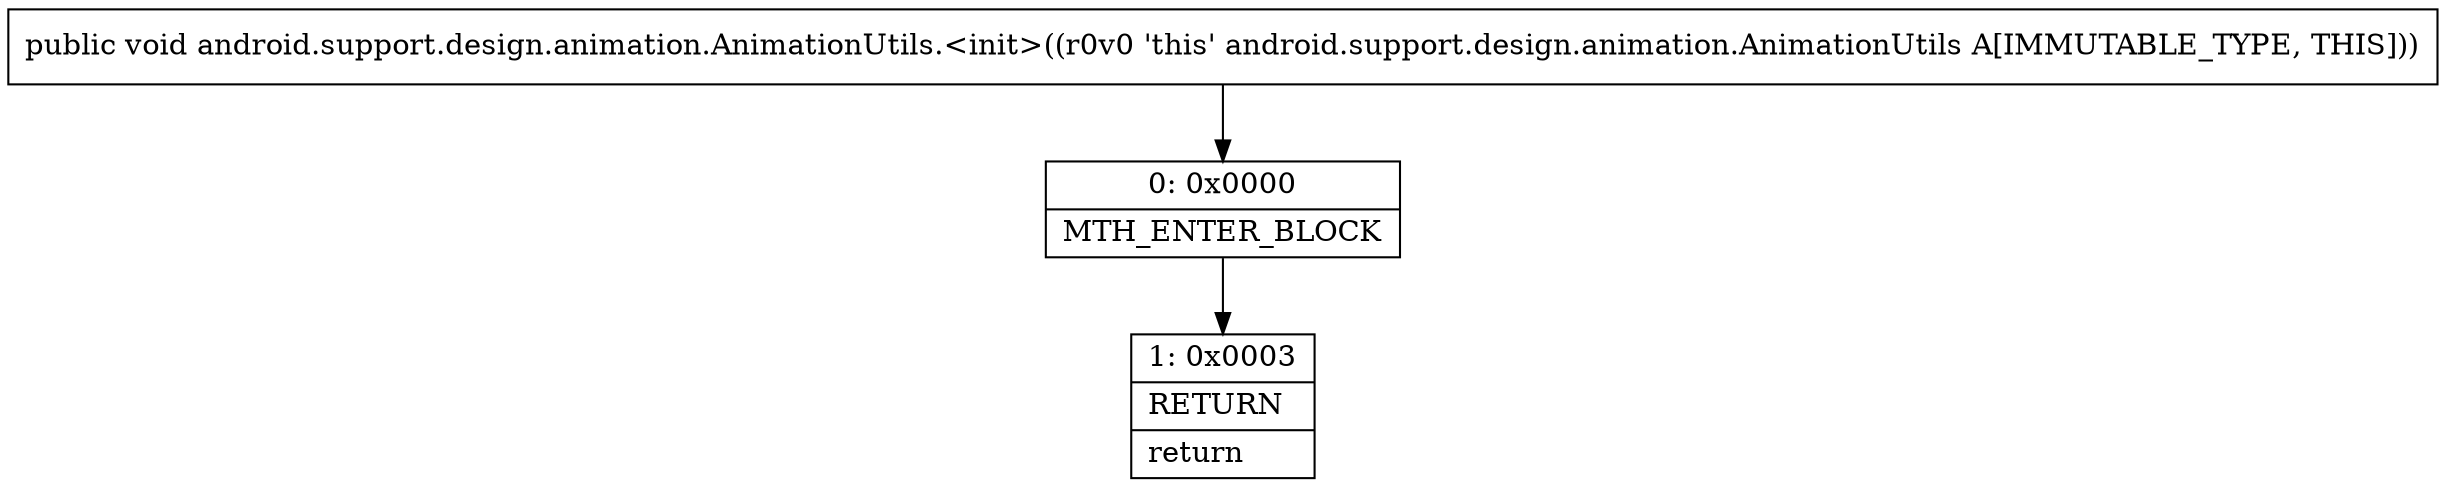 digraph "CFG forandroid.support.design.animation.AnimationUtils.\<init\>()V" {
Node_0 [shape=record,label="{0\:\ 0x0000|MTH_ENTER_BLOCK\l}"];
Node_1 [shape=record,label="{1\:\ 0x0003|RETURN\l|return\l}"];
MethodNode[shape=record,label="{public void android.support.design.animation.AnimationUtils.\<init\>((r0v0 'this' android.support.design.animation.AnimationUtils A[IMMUTABLE_TYPE, THIS])) }"];
MethodNode -> Node_0;
Node_0 -> Node_1;
}

